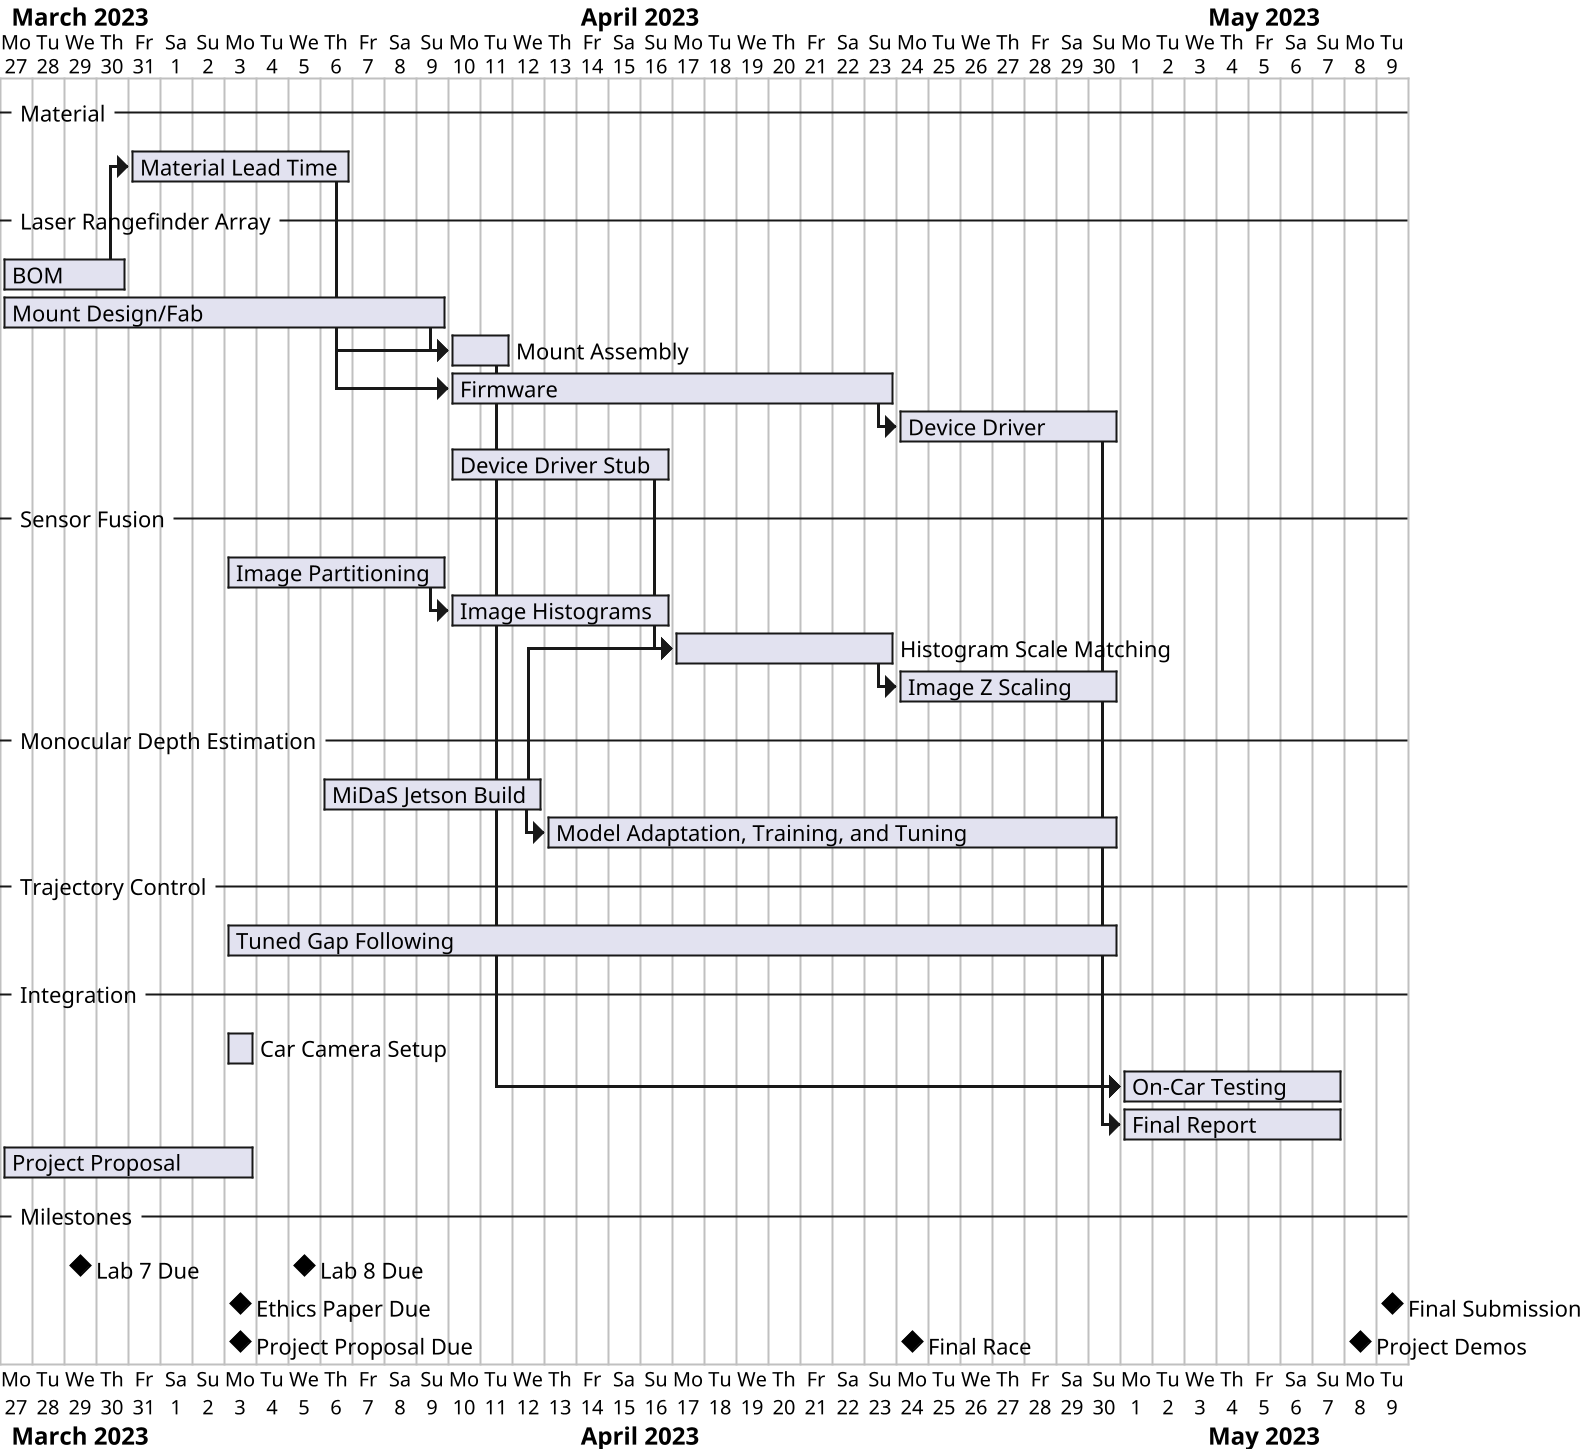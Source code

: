 @startgantt
project starts 2023-03-27
projectscale daily
scale 2.0

-- Material --
[Material Lead Time] lasts 1 week and starts 2023-03-29

-- Laser Rangefinder Array --
[BOM] lasts 4 days
[Mount Design/Fab] lasts 2 week
[Mount Assembly] lasts 2 days
[Material Lead Time] -> [Mount Assembly]
[Mount Design/Fab] -> [Mount Assembly]

[Firmware] lasts 2 weeks and starts 2023-04-10
[Device Driver] lasts 1 week
[Device Driver Stub] lasts 1 week and ends 2023-04-16

[BOM] -> [Material Lead Time]
[Material Lead Time] -> [Firmware]
[Firmware]->[Device Driver]

-- Sensor Fusion --
[Image Partitioning] lasts 1 week and starts 2023-04-03
then [Image Histograms] lasts 1 week
then [Histogram Scale Matching] lasts 1 week
then [Image Z Scaling] lasts 1 week

[Device Driver Stub] -> [Histogram Scale Matching]

-- Monocular Depth Estimation --
[MiDaS Jetson Build] lasts 1 week and starts 2023-04-06
then [Model Adaptation, Training, and Tuning] lasts 18 days

[MiDaS Jetson Build] -> [Histogram Scale Matching]

-- Trajectory Control --
[Tuned Gap Following] lasts 4 weeks and starts 2023-04-03

-- Integration --
[Car Camera Setup] lasts 1 day and starts 2023-04-03
[On-Car Testing] lasts 1 week

[Model Adaptation, Training, and Tuning] -> [On-Car Testing]
[Device Driver] -> [On-Car Testing]
[Mount Assembly] -> [On-Car Testing]
[Image Z Scaling] -> [On-Car Testing]
[Tuned Gap Following] -> [On-Car Testing]

[Final Report] lasts 1 week and starts at [On-Car Testing]'s start
[Project Proposal] starts 2023-03-27 and ends 2023-04-03

-- Milestones --
[Lab 7 Due] happens 2023-03-29
[Ethics Paper Due] happens 2023-04-03
[Lab 8 Due] happens 2023-04-05
[Lab 8 Due] displays on same row as [Lab 7 Due]

[Project Proposal Due] happens 2023-04-03
[Final Race] happens 2023-04-24
[Final Submission] happens 2023-05-09
[Project Demos] happens 2023-05-08
[Final Race] displays on same row as [Project Proposal Due]
[Project Demos] displays on same row as [Project Proposal Due]

[Final Submission] displays on same row as [Ethics Paper Due]
@endgantt
